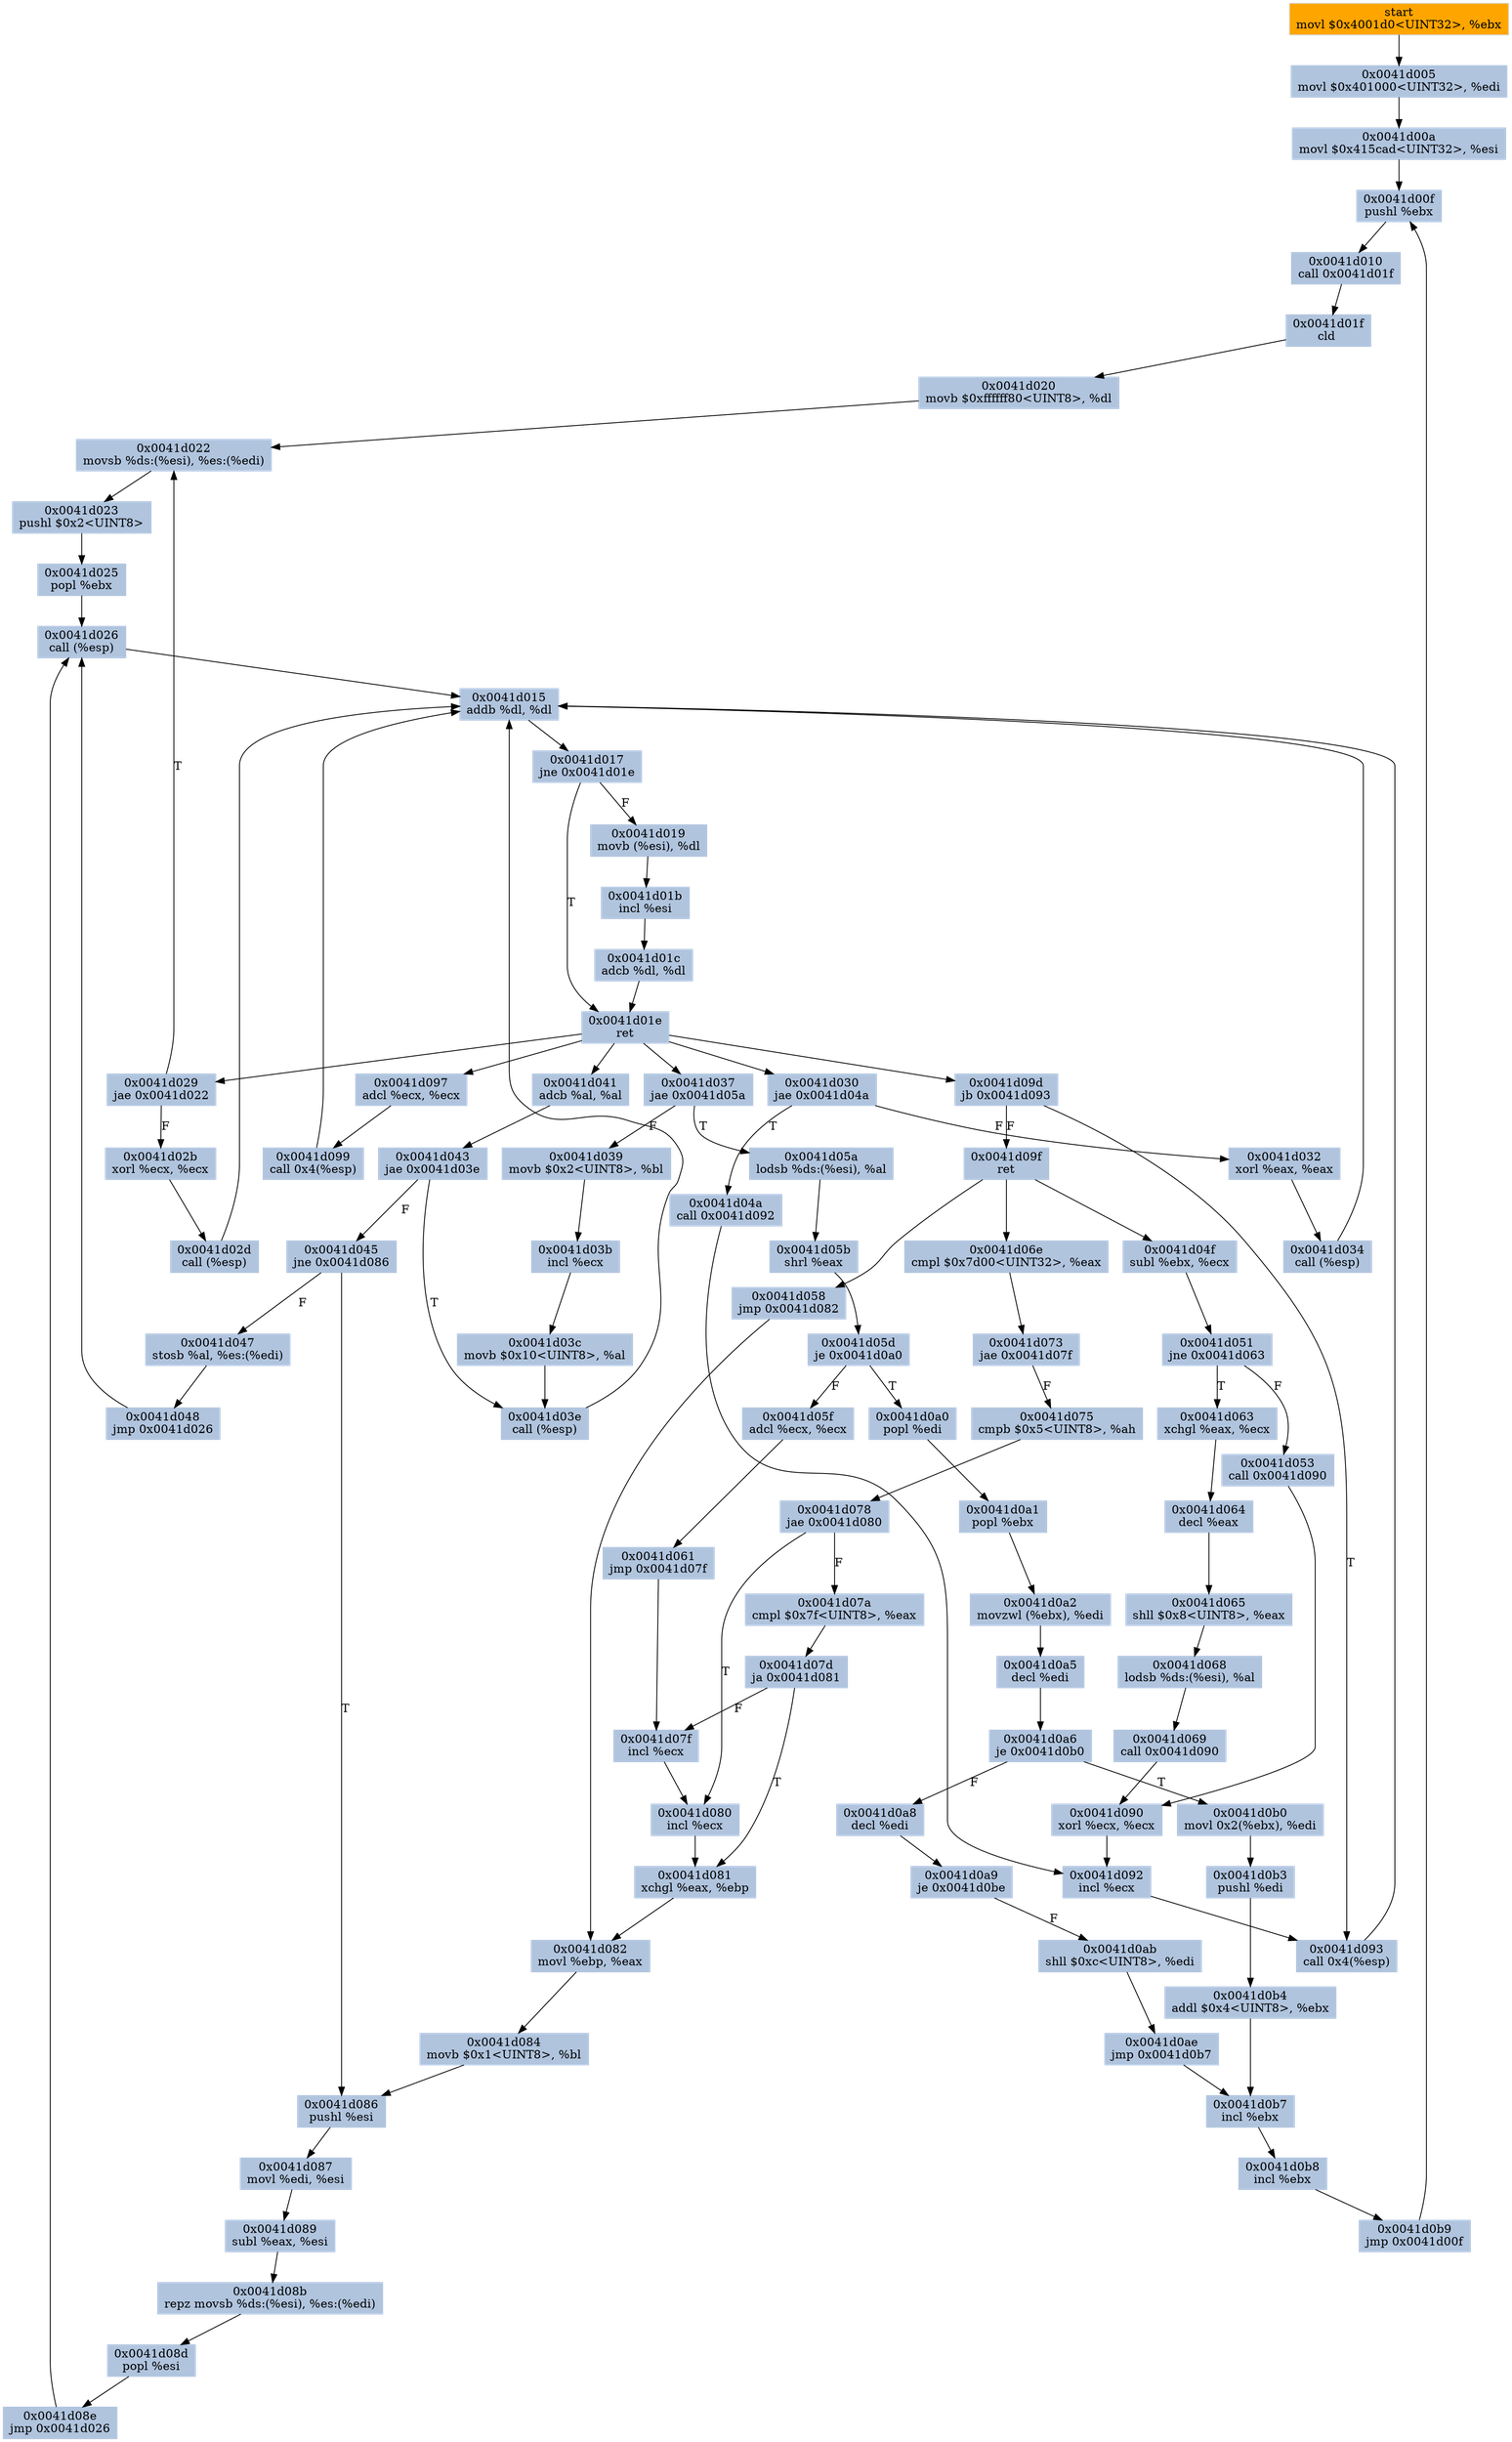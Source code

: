digraph G {
node[shape=rectangle,style=filled,fillcolor=lightsteelblue,color=lightsteelblue]
bgcolor="transparent"
a0x0041d000movl_0x4001d0UINT32_ebx[label="start\nmovl $0x4001d0<UINT32>, %ebx",fillcolor="orange",color="lightgrey"];
a0x0041d005movl_0x401000UINT32_edi[label="0x0041d005\nmovl $0x401000<UINT32>, %edi"];
a0x0041d00amovl_0x415cadUINT32_esi[label="0x0041d00a\nmovl $0x415cad<UINT32>, %esi"];
a0x0041d00fpushl_ebx[label="0x0041d00f\npushl %ebx"];
a0x0041d010call_0x0041d01f[label="0x0041d010\ncall 0x0041d01f"];
a0x0041d01fcld_[label="0x0041d01f\ncld "];
a0x0041d020movb_0xffffff80UINT8_dl[label="0x0041d020\nmovb $0xffffff80<UINT8>, %dl"];
a0x0041d022movsb_ds_esi__es_edi_[label="0x0041d022\nmovsb %ds:(%esi), %es:(%edi)"];
a0x0041d023pushl_0x2UINT8[label="0x0041d023\npushl $0x2<UINT8>"];
a0x0041d025popl_ebx[label="0x0041d025\npopl %ebx"];
a0x0041d026call_esp_[label="0x0041d026\ncall (%esp)"];
a0x0041d015addb_dl_dl[label="0x0041d015\naddb %dl, %dl"];
a0x0041d017jne_0x0041d01e[label="0x0041d017\njne 0x0041d01e"];
a0x0041d019movb_esi__dl[label="0x0041d019\nmovb (%esi), %dl"];
a0x0041d01bincl_esi[label="0x0041d01b\nincl %esi"];
a0x0041d01cadcb_dl_dl[label="0x0041d01c\nadcb %dl, %dl"];
a0x0041d01eret[label="0x0041d01e\nret"];
a0x0041d029jae_0x0041d022[label="0x0041d029\njae 0x0041d022"];
a0x0041d02bxorl_ecx_ecx[label="0x0041d02b\nxorl %ecx, %ecx"];
a0x0041d02dcall_esp_[label="0x0041d02d\ncall (%esp)"];
a0x0041d030jae_0x0041d04a[label="0x0041d030\njae 0x0041d04a"];
a0x0041d032xorl_eax_eax[label="0x0041d032\nxorl %eax, %eax"];
a0x0041d034call_esp_[label="0x0041d034\ncall (%esp)"];
a0x0041d037jae_0x0041d05a[label="0x0041d037\njae 0x0041d05a"];
a0x0041d039movb_0x2UINT8_bl[label="0x0041d039\nmovb $0x2<UINT8>, %bl"];
a0x0041d03bincl_ecx[label="0x0041d03b\nincl %ecx"];
a0x0041d03cmovb_0x10UINT8_al[label="0x0041d03c\nmovb $0x10<UINT8>, %al"];
a0x0041d03ecall_esp_[label="0x0041d03e\ncall (%esp)"];
a0x0041d041adcb_al_al[label="0x0041d041\nadcb %al, %al"];
a0x0041d043jae_0x0041d03e[label="0x0041d043\njae 0x0041d03e"];
a0x0041d045jne_0x0041d086[label="0x0041d045\njne 0x0041d086"];
a0x0041d047stosb_al_es_edi_[label="0x0041d047\nstosb %al, %es:(%edi)"];
a0x0041d048jmp_0x0041d026[label="0x0041d048\njmp 0x0041d026"];
a0x0041d05alodsb_ds_esi__al[label="0x0041d05a\nlodsb %ds:(%esi), %al"];
a0x0041d05bshrl_eax[label="0x0041d05b\nshrl %eax"];
a0x0041d05dje_0x0041d0a0[label="0x0041d05d\nje 0x0041d0a0"];
a0x0041d05fadcl_ecx_ecx[label="0x0041d05f\nadcl %ecx, %ecx"];
a0x0041d061jmp_0x0041d07f[label="0x0041d061\njmp 0x0041d07f"];
a0x0041d07fincl_ecx[label="0x0041d07f\nincl %ecx"];
a0x0041d080incl_ecx[label="0x0041d080\nincl %ecx"];
a0x0041d081xchgl_eax_ebp[label="0x0041d081\nxchgl %eax, %ebp"];
a0x0041d082movl_ebp_eax[label="0x0041d082\nmovl %ebp, %eax"];
a0x0041d084movb_0x1UINT8_bl[label="0x0041d084\nmovb $0x1<UINT8>, %bl"];
a0x0041d086pushl_esi[label="0x0041d086\npushl %esi"];
a0x0041d087movl_edi_esi[label="0x0041d087\nmovl %edi, %esi"];
a0x0041d089subl_eax_esi[label="0x0041d089\nsubl %eax, %esi"];
a0x0041d08brepz_movsb_ds_esi__es_edi_[label="0x0041d08b\nrepz movsb %ds:(%esi), %es:(%edi)"];
a0x0041d08dpopl_esi[label="0x0041d08d\npopl %esi"];
a0x0041d08ejmp_0x0041d026[label="0x0041d08e\njmp 0x0041d026"];
a0x0041d04acall_0x0041d092[label="0x0041d04a\ncall 0x0041d092"];
a0x0041d092incl_ecx[label="0x0041d092\nincl %ecx"];
a0x0041d093call_0x4esp_[label="0x0041d093\ncall 0x4(%esp)"];
a0x0041d097adcl_ecx_ecx[label="0x0041d097\nadcl %ecx, %ecx"];
a0x0041d099call_0x4esp_[label="0x0041d099\ncall 0x4(%esp)"];
a0x0041d09djb_0x0041d093[label="0x0041d09d\njb 0x0041d093"];
a0x0041d09fret[label="0x0041d09f\nret"];
a0x0041d04fsubl_ebx_ecx[label="0x0041d04f\nsubl %ebx, %ecx"];
a0x0041d051jne_0x0041d063[label="0x0041d051\njne 0x0041d063"];
a0x0041d053call_0x0041d090[label="0x0041d053\ncall 0x0041d090"];
a0x0041d090xorl_ecx_ecx[label="0x0041d090\nxorl %ecx, %ecx"];
a0x0041d058jmp_0x0041d082[label="0x0041d058\njmp 0x0041d082"];
a0x0041d063xchgl_eax_ecx[label="0x0041d063\nxchgl %eax, %ecx"];
a0x0041d064decl_eax[label="0x0041d064\ndecl %eax"];
a0x0041d065shll_0x8UINT8_eax[label="0x0041d065\nshll $0x8<UINT8>, %eax"];
a0x0041d068lodsb_ds_esi__al[label="0x0041d068\nlodsb %ds:(%esi), %al"];
a0x0041d069call_0x0041d090[label="0x0041d069\ncall 0x0041d090"];
a0x0041d06ecmpl_0x7d00UINT32_eax[label="0x0041d06e\ncmpl $0x7d00<UINT32>, %eax"];
a0x0041d073jae_0x0041d07f[label="0x0041d073\njae 0x0041d07f"];
a0x0041d075cmpb_0x5UINT8_ah[label="0x0041d075\ncmpb $0x5<UINT8>, %ah"];
a0x0041d078jae_0x0041d080[label="0x0041d078\njae 0x0041d080"];
a0x0041d07acmpl_0x7fUINT8_eax[label="0x0041d07a\ncmpl $0x7f<UINT8>, %eax"];
a0x0041d07dja_0x0041d081[label="0x0041d07d\nja 0x0041d081"];
a0x0041d0a0popl_edi[label="0x0041d0a0\npopl %edi"];
a0x0041d0a1popl_ebx[label="0x0041d0a1\npopl %ebx"];
a0x0041d0a2movzwl_ebx__edi[label="0x0041d0a2\nmovzwl (%ebx), %edi"];
a0x0041d0a5decl_edi[label="0x0041d0a5\ndecl %edi"];
a0x0041d0a6je_0x0041d0b0[label="0x0041d0a6\nje 0x0041d0b0"];
a0x0041d0a8decl_edi[label="0x0041d0a8\ndecl %edi"];
a0x0041d0a9je_0x0041d0be[label="0x0041d0a9\nje 0x0041d0be"];
a0x0041d0abshll_0xcUINT8_edi[label="0x0041d0ab\nshll $0xc<UINT8>, %edi"];
a0x0041d0aejmp_0x0041d0b7[label="0x0041d0ae\njmp 0x0041d0b7"];
a0x0041d0b7incl_ebx[label="0x0041d0b7\nincl %ebx"];
a0x0041d0b8incl_ebx[label="0x0041d0b8\nincl %ebx"];
a0x0041d0b9jmp_0x0041d00f[label="0x0041d0b9\njmp 0x0041d00f"];
a0x0041d0b0movl_0x2ebx__edi[label="0x0041d0b0\nmovl 0x2(%ebx), %edi"];
a0x0041d0b3pushl_edi[label="0x0041d0b3\npushl %edi"];
a0x0041d0b4addl_0x4UINT8_ebx[label="0x0041d0b4\naddl $0x4<UINT8>, %ebx"];
a0x0041d000movl_0x4001d0UINT32_ebx -> a0x0041d005movl_0x401000UINT32_edi [color="#000000"];
a0x0041d005movl_0x401000UINT32_edi -> a0x0041d00amovl_0x415cadUINT32_esi [color="#000000"];
a0x0041d00amovl_0x415cadUINT32_esi -> a0x0041d00fpushl_ebx [color="#000000"];
a0x0041d00fpushl_ebx -> a0x0041d010call_0x0041d01f [color="#000000"];
a0x0041d010call_0x0041d01f -> a0x0041d01fcld_ [color="#000000"];
a0x0041d01fcld_ -> a0x0041d020movb_0xffffff80UINT8_dl [color="#000000"];
a0x0041d020movb_0xffffff80UINT8_dl -> a0x0041d022movsb_ds_esi__es_edi_ [color="#000000"];
a0x0041d022movsb_ds_esi__es_edi_ -> a0x0041d023pushl_0x2UINT8 [color="#000000"];
a0x0041d023pushl_0x2UINT8 -> a0x0041d025popl_ebx [color="#000000"];
a0x0041d025popl_ebx -> a0x0041d026call_esp_ [color="#000000"];
a0x0041d026call_esp_ -> a0x0041d015addb_dl_dl [color="#000000"];
a0x0041d015addb_dl_dl -> a0x0041d017jne_0x0041d01e [color="#000000"];
a0x0041d017jne_0x0041d01e -> a0x0041d019movb_esi__dl [color="#000000",label="F"];
a0x0041d019movb_esi__dl -> a0x0041d01bincl_esi [color="#000000"];
a0x0041d01bincl_esi -> a0x0041d01cadcb_dl_dl [color="#000000"];
a0x0041d01cadcb_dl_dl -> a0x0041d01eret [color="#000000"];
a0x0041d01eret -> a0x0041d029jae_0x0041d022 [color="#000000"];
a0x0041d029jae_0x0041d022 -> a0x0041d022movsb_ds_esi__es_edi_ [color="#000000",label="T"];
a0x0041d017jne_0x0041d01e -> a0x0041d01eret [color="#000000",label="T"];
a0x0041d029jae_0x0041d022 -> a0x0041d02bxorl_ecx_ecx [color="#000000",label="F"];
a0x0041d02bxorl_ecx_ecx -> a0x0041d02dcall_esp_ [color="#000000"];
a0x0041d02dcall_esp_ -> a0x0041d015addb_dl_dl [color="#000000"];
a0x0041d01eret -> a0x0041d030jae_0x0041d04a [color="#000000"];
a0x0041d030jae_0x0041d04a -> a0x0041d032xorl_eax_eax [color="#000000",label="F"];
a0x0041d032xorl_eax_eax -> a0x0041d034call_esp_ [color="#000000"];
a0x0041d034call_esp_ -> a0x0041d015addb_dl_dl [color="#000000"];
a0x0041d01eret -> a0x0041d037jae_0x0041d05a [color="#000000"];
a0x0041d037jae_0x0041d05a -> a0x0041d039movb_0x2UINT8_bl [color="#000000",label="F"];
a0x0041d039movb_0x2UINT8_bl -> a0x0041d03bincl_ecx [color="#000000"];
a0x0041d03bincl_ecx -> a0x0041d03cmovb_0x10UINT8_al [color="#000000"];
a0x0041d03cmovb_0x10UINT8_al -> a0x0041d03ecall_esp_ [color="#000000"];
a0x0041d03ecall_esp_ -> a0x0041d015addb_dl_dl [color="#000000"];
a0x0041d01eret -> a0x0041d041adcb_al_al [color="#000000"];
a0x0041d041adcb_al_al -> a0x0041d043jae_0x0041d03e [color="#000000"];
a0x0041d043jae_0x0041d03e -> a0x0041d03ecall_esp_ [color="#000000",label="T"];
a0x0041d043jae_0x0041d03e -> a0x0041d045jne_0x0041d086 [color="#000000",label="F"];
a0x0041d045jne_0x0041d086 -> a0x0041d047stosb_al_es_edi_ [color="#000000",label="F"];
a0x0041d047stosb_al_es_edi_ -> a0x0041d048jmp_0x0041d026 [color="#000000"];
a0x0041d048jmp_0x0041d026 -> a0x0041d026call_esp_ [color="#000000"];
a0x0041d037jae_0x0041d05a -> a0x0041d05alodsb_ds_esi__al [color="#000000",label="T"];
a0x0041d05alodsb_ds_esi__al -> a0x0041d05bshrl_eax [color="#000000"];
a0x0041d05bshrl_eax -> a0x0041d05dje_0x0041d0a0 [color="#000000"];
a0x0041d05dje_0x0041d0a0 -> a0x0041d05fadcl_ecx_ecx [color="#000000",label="F"];
a0x0041d05fadcl_ecx_ecx -> a0x0041d061jmp_0x0041d07f [color="#000000"];
a0x0041d061jmp_0x0041d07f -> a0x0041d07fincl_ecx [color="#000000"];
a0x0041d07fincl_ecx -> a0x0041d080incl_ecx [color="#000000"];
a0x0041d080incl_ecx -> a0x0041d081xchgl_eax_ebp [color="#000000"];
a0x0041d081xchgl_eax_ebp -> a0x0041d082movl_ebp_eax [color="#000000"];
a0x0041d082movl_ebp_eax -> a0x0041d084movb_0x1UINT8_bl [color="#000000"];
a0x0041d084movb_0x1UINT8_bl -> a0x0041d086pushl_esi [color="#000000"];
a0x0041d086pushl_esi -> a0x0041d087movl_edi_esi [color="#000000"];
a0x0041d087movl_edi_esi -> a0x0041d089subl_eax_esi [color="#000000"];
a0x0041d089subl_eax_esi -> a0x0041d08brepz_movsb_ds_esi__es_edi_ [color="#000000"];
a0x0041d08brepz_movsb_ds_esi__es_edi_ -> a0x0041d08dpopl_esi [color="#000000"];
a0x0041d08dpopl_esi -> a0x0041d08ejmp_0x0041d026 [color="#000000"];
a0x0041d08ejmp_0x0041d026 -> a0x0041d026call_esp_ [color="#000000"];
a0x0041d045jne_0x0041d086 -> a0x0041d086pushl_esi [color="#000000",label="T"];
a0x0041d030jae_0x0041d04a -> a0x0041d04acall_0x0041d092 [color="#000000",label="T"];
a0x0041d04acall_0x0041d092 -> a0x0041d092incl_ecx [color="#000000"];
a0x0041d092incl_ecx -> a0x0041d093call_0x4esp_ [color="#000000"];
a0x0041d093call_0x4esp_ -> a0x0041d015addb_dl_dl [color="#000000"];
a0x0041d01eret -> a0x0041d097adcl_ecx_ecx [color="#000000"];
a0x0041d097adcl_ecx_ecx -> a0x0041d099call_0x4esp_ [color="#000000"];
a0x0041d099call_0x4esp_ -> a0x0041d015addb_dl_dl [color="#000000"];
a0x0041d01eret -> a0x0041d09djb_0x0041d093 [color="#000000"];
a0x0041d09djb_0x0041d093 -> a0x0041d09fret [color="#000000",label="F"];
a0x0041d09fret -> a0x0041d04fsubl_ebx_ecx [color="#000000"];
a0x0041d04fsubl_ebx_ecx -> a0x0041d051jne_0x0041d063 [color="#000000"];
a0x0041d051jne_0x0041d063 -> a0x0041d053call_0x0041d090 [color="#000000",label="F"];
a0x0041d053call_0x0041d090 -> a0x0041d090xorl_ecx_ecx [color="#000000"];
a0x0041d090xorl_ecx_ecx -> a0x0041d092incl_ecx [color="#000000"];
a0x0041d09fret -> a0x0041d058jmp_0x0041d082 [color="#000000"];
a0x0041d058jmp_0x0041d082 -> a0x0041d082movl_ebp_eax [color="#000000"];
a0x0041d051jne_0x0041d063 -> a0x0041d063xchgl_eax_ecx [color="#000000",label="T"];
a0x0041d063xchgl_eax_ecx -> a0x0041d064decl_eax [color="#000000"];
a0x0041d064decl_eax -> a0x0041d065shll_0x8UINT8_eax [color="#000000"];
a0x0041d065shll_0x8UINT8_eax -> a0x0041d068lodsb_ds_esi__al [color="#000000"];
a0x0041d068lodsb_ds_esi__al -> a0x0041d069call_0x0041d090 [color="#000000"];
a0x0041d069call_0x0041d090 -> a0x0041d090xorl_ecx_ecx [color="#000000"];
a0x0041d09fret -> a0x0041d06ecmpl_0x7d00UINT32_eax [color="#000000"];
a0x0041d06ecmpl_0x7d00UINT32_eax -> a0x0041d073jae_0x0041d07f [color="#000000"];
a0x0041d073jae_0x0041d07f -> a0x0041d075cmpb_0x5UINT8_ah [color="#000000",label="F"];
a0x0041d075cmpb_0x5UINT8_ah -> a0x0041d078jae_0x0041d080 [color="#000000"];
a0x0041d078jae_0x0041d080 -> a0x0041d07acmpl_0x7fUINT8_eax [color="#000000",label="F"];
a0x0041d07acmpl_0x7fUINT8_eax -> a0x0041d07dja_0x0041d081 [color="#000000"];
a0x0041d07dja_0x0041d081 -> a0x0041d07fincl_ecx [color="#000000",label="F"];
a0x0041d07dja_0x0041d081 -> a0x0041d081xchgl_eax_ebp [color="#000000",label="T"];
a0x0041d09djb_0x0041d093 -> a0x0041d093call_0x4esp_ [color="#000000",label="T"];
a0x0041d078jae_0x0041d080 -> a0x0041d080incl_ecx [color="#000000",label="T"];
a0x0041d05dje_0x0041d0a0 -> a0x0041d0a0popl_edi [color="#000000",label="T"];
a0x0041d0a0popl_edi -> a0x0041d0a1popl_ebx [color="#000000"];
a0x0041d0a1popl_ebx -> a0x0041d0a2movzwl_ebx__edi [color="#000000"];
a0x0041d0a2movzwl_ebx__edi -> a0x0041d0a5decl_edi [color="#000000"];
a0x0041d0a5decl_edi -> a0x0041d0a6je_0x0041d0b0 [color="#000000"];
a0x0041d0a6je_0x0041d0b0 -> a0x0041d0a8decl_edi [color="#000000",label="F"];
a0x0041d0a8decl_edi -> a0x0041d0a9je_0x0041d0be [color="#000000"];
a0x0041d0a9je_0x0041d0be -> a0x0041d0abshll_0xcUINT8_edi [color="#000000",label="F"];
a0x0041d0abshll_0xcUINT8_edi -> a0x0041d0aejmp_0x0041d0b7 [color="#000000"];
a0x0041d0aejmp_0x0041d0b7 -> a0x0041d0b7incl_ebx [color="#000000"];
a0x0041d0b7incl_ebx -> a0x0041d0b8incl_ebx [color="#000000"];
a0x0041d0b8incl_ebx -> a0x0041d0b9jmp_0x0041d00f [color="#000000"];
a0x0041d0b9jmp_0x0041d00f -> a0x0041d00fpushl_ebx [color="#000000"];
a0x0041d0a6je_0x0041d0b0 -> a0x0041d0b0movl_0x2ebx__edi [color="#000000",label="T"];
a0x0041d0b0movl_0x2ebx__edi -> a0x0041d0b3pushl_edi [color="#000000"];
a0x0041d0b3pushl_edi -> a0x0041d0b4addl_0x4UINT8_ebx [color="#000000"];
a0x0041d0b4addl_0x4UINT8_ebx -> a0x0041d0b7incl_ebx [color="#000000"];
}
